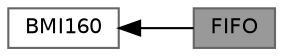 digraph "FIFO"
{
 // LATEX_PDF_SIZE
  bgcolor="transparent";
  edge [fontname=Helvetica,fontsize=10,labelfontname=Helvetica,labelfontsize=10];
  node [fontname=Helvetica,fontsize=10,shape=box,height=0.2,width=0.4];
  rankdir=LR;
  Node2 [id="Node000002",label="BMI160",height=0.2,width=0.4,color="grey40", fillcolor="white", style="filled",URL="$group__bmi160.html",tooltip=" "];
  Node1 [id="Node000001",label="FIFO",height=0.2,width=0.4,color="gray40", fillcolor="grey60", style="filled", fontcolor="black",tooltip="FIFO operations of the sensor."];
  Node2->Node1 [shape=plaintext, dir="back", style="solid"];
}

